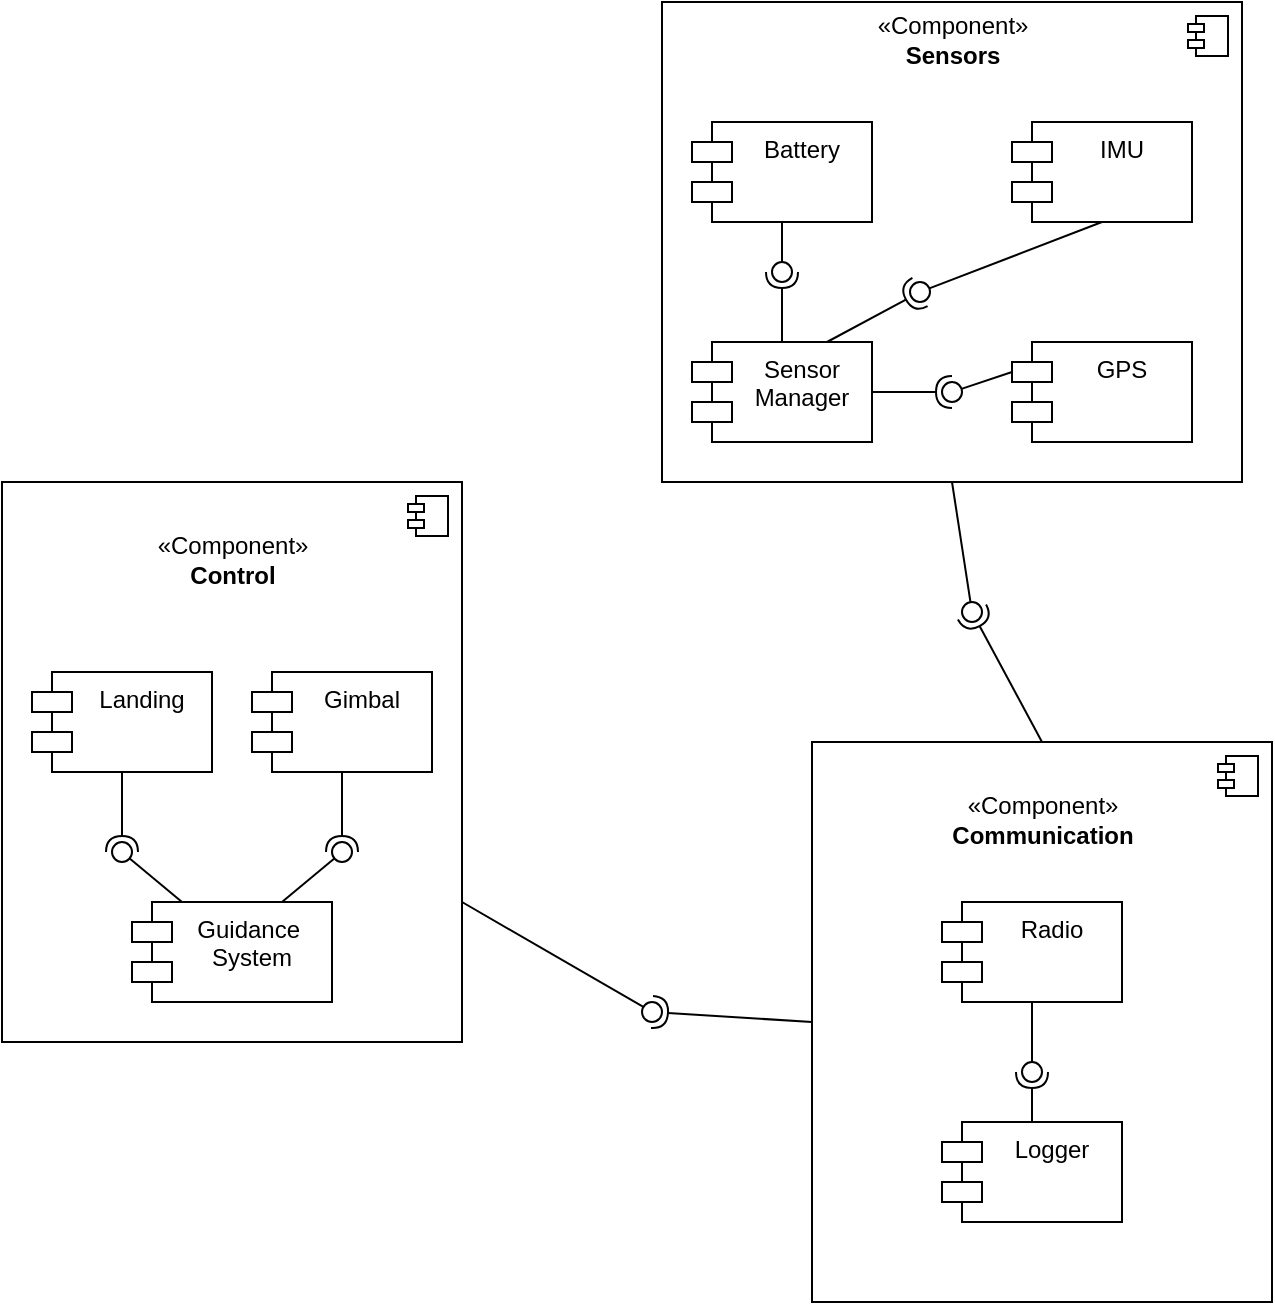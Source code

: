 <mxfile version="13.0.3" type="device"><diagram id="pQ2DewP-Kc1CNoHwvJO7" name="Page-1"><mxGraphModel dx="922" dy="836" grid="1" gridSize="10" guides="1" tooltips="1" connect="1" arrows="1" fold="1" page="1" pageScale="1" pageWidth="827" pageHeight="1169" math="0" shadow="0"><root><mxCell id="0"/><mxCell id="1" parent="0"/><mxCell id="vV5AL1r0HbxlQ2UJxwlW-4" value="«Component»&lt;br&gt;&lt;b&gt;Control&lt;br&gt;&lt;br&gt;&lt;br&gt;&lt;br&gt;&lt;br&gt;&lt;br&gt;&lt;br&gt;&lt;br&gt;&lt;br&gt;&lt;br&gt;&lt;br&gt;&lt;br&gt;&lt;br&gt;&lt;br&gt;&lt;br&gt;&lt;/b&gt;" style="html=1;dropTarget=0;" vertex="1" parent="1"><mxGeometry x="96" y="480" width="230" height="280" as="geometry"/></mxCell><mxCell id="vV5AL1r0HbxlQ2UJxwlW-5" value="" style="shape=component;jettyWidth=8;jettyHeight=4;" vertex="1" parent="vV5AL1r0HbxlQ2UJxwlW-4"><mxGeometry x="1" width="20" height="20" relative="1" as="geometry"><mxPoint x="-27" y="7" as="offset"/></mxGeometry></mxCell><mxCell id="vV5AL1r0HbxlQ2UJxwlW-6" value="«Component»&lt;br&gt;&lt;b&gt;Sensors&lt;br&gt;&lt;br&gt;&lt;br&gt;&lt;br&gt;&lt;br&gt;&lt;br&gt;&lt;br&gt;&lt;br&gt;&lt;br&gt;&lt;br&gt;&lt;br&gt;&lt;br&gt;&lt;br&gt;&lt;br&gt;&lt;br&gt;&lt;/b&gt;" style="html=1;dropTarget=0;" vertex="1" parent="1"><mxGeometry x="426" y="240" width="290" height="240" as="geometry"/></mxCell><mxCell id="vV5AL1r0HbxlQ2UJxwlW-7" value="" style="shape=component;jettyWidth=8;jettyHeight=4;" vertex="1" parent="vV5AL1r0HbxlQ2UJxwlW-6"><mxGeometry x="1" width="20" height="20" relative="1" as="geometry"><mxPoint x="-27" y="7" as="offset"/></mxGeometry></mxCell><mxCell id="vV5AL1r0HbxlQ2UJxwlW-15" value="Landing" style="shape=module;align=left;spacingLeft=20;align=center;verticalAlign=top;" vertex="1" parent="1"><mxGeometry x="111" y="575" width="90" height="50" as="geometry"/></mxCell><mxCell id="vV5AL1r0HbxlQ2UJxwlW-16" value="Guidance &#10;System" style="shape=module;align=left;spacingLeft=20;align=center;verticalAlign=top;" vertex="1" parent="1"><mxGeometry x="161" y="690" width="100" height="50" as="geometry"/></mxCell><mxCell id="vV5AL1r0HbxlQ2UJxwlW-17" value="Gimbal" style="shape=module;align=left;spacingLeft=20;align=center;verticalAlign=top;" vertex="1" parent="1"><mxGeometry x="221" y="575" width="90" height="50" as="geometry"/></mxCell><mxCell id="vV5AL1r0HbxlQ2UJxwlW-21" value="" style="rounded=0;orthogonalLoop=1;jettySize=auto;html=1;endArrow=none;endFill=0;exitX=0.25;exitY=0;exitDx=0;exitDy=0;" edge="1" target="vV5AL1r0HbxlQ2UJxwlW-23" parent="1" source="vV5AL1r0HbxlQ2UJxwlW-16"><mxGeometry relative="1" as="geometry"><mxPoint x="161" y="665" as="sourcePoint"/></mxGeometry></mxCell><mxCell id="vV5AL1r0HbxlQ2UJxwlW-22" value="" style="rounded=0;orthogonalLoop=1;jettySize=auto;html=1;endArrow=halfCircle;endFill=0;entryX=0.5;entryY=0.5;entryDx=0;entryDy=0;endSize=6;strokeWidth=1;exitX=0.5;exitY=1;exitDx=0;exitDy=0;" edge="1" target="vV5AL1r0HbxlQ2UJxwlW-23" parent="1" source="vV5AL1r0HbxlQ2UJxwlW-15"><mxGeometry relative="1" as="geometry"><mxPoint x="201" y="665" as="sourcePoint"/></mxGeometry></mxCell><mxCell id="vV5AL1r0HbxlQ2UJxwlW-23" value="" style="ellipse;whiteSpace=wrap;html=1;fontFamily=Helvetica;fontSize=12;fontColor=#000000;align=center;strokeColor=#000000;fillColor=#ffffff;points=[];aspect=fixed;resizable=0;" vertex="1" parent="1"><mxGeometry x="151" y="660" width="10" height="10" as="geometry"/></mxCell><mxCell id="vV5AL1r0HbxlQ2UJxwlW-24" value="" style="rounded=0;orthogonalLoop=1;jettySize=auto;html=1;endArrow=none;endFill=0;exitX=0.75;exitY=0;exitDx=0;exitDy=0;" edge="1" target="vV5AL1r0HbxlQ2UJxwlW-26" parent="1" source="vV5AL1r0HbxlQ2UJxwlW-16"><mxGeometry relative="1" as="geometry"><mxPoint x="386" y="675" as="sourcePoint"/></mxGeometry></mxCell><mxCell id="vV5AL1r0HbxlQ2UJxwlW-25" value="" style="rounded=0;orthogonalLoop=1;jettySize=auto;html=1;endArrow=halfCircle;endFill=0;entryX=0.5;entryY=0.5;entryDx=0;entryDy=0;endSize=6;strokeWidth=1;exitX=0.5;exitY=1;exitDx=0;exitDy=0;" edge="1" target="vV5AL1r0HbxlQ2UJxwlW-26" parent="1" source="vV5AL1r0HbxlQ2UJxwlW-17"><mxGeometry relative="1" as="geometry"><mxPoint x="426" y="675" as="sourcePoint"/></mxGeometry></mxCell><mxCell id="vV5AL1r0HbxlQ2UJxwlW-26" value="" style="ellipse;whiteSpace=wrap;html=1;fontFamily=Helvetica;fontSize=12;fontColor=#000000;align=center;strokeColor=#000000;fillColor=#ffffff;points=[];aspect=fixed;resizable=0;" vertex="1" parent="1"><mxGeometry x="261" y="660" width="10" height="10" as="geometry"/></mxCell><mxCell id="vV5AL1r0HbxlQ2UJxwlW-27" value="«Component»&lt;br&gt;&lt;b&gt;Communication&lt;br&gt;&lt;br&gt;&lt;br&gt;&lt;br&gt;&lt;br&gt;&lt;br&gt;&lt;br&gt;&lt;br&gt;&lt;br&gt;&lt;br&gt;&lt;br&gt;&lt;br&gt;&lt;br&gt;&lt;br&gt;&lt;br&gt;&lt;/b&gt;" style="html=1;dropTarget=0;" vertex="1" parent="1"><mxGeometry x="501" y="610" width="230" height="280" as="geometry"/></mxCell><mxCell id="vV5AL1r0HbxlQ2UJxwlW-28" value="" style="shape=component;jettyWidth=8;jettyHeight=4;" vertex="1" parent="vV5AL1r0HbxlQ2UJxwlW-27"><mxGeometry x="1" width="20" height="20" relative="1" as="geometry"><mxPoint x="-27" y="7" as="offset"/></mxGeometry></mxCell><mxCell id="vV5AL1r0HbxlQ2UJxwlW-29" value="" style="rounded=0;orthogonalLoop=1;jettySize=auto;html=1;endArrow=none;endFill=0;exitX=1;exitY=0.75;exitDx=0;exitDy=0;" edge="1" target="vV5AL1r0HbxlQ2UJxwlW-31" parent="1" source="vV5AL1r0HbxlQ2UJxwlW-4"><mxGeometry relative="1" as="geometry"><mxPoint x="376" y="825" as="sourcePoint"/></mxGeometry></mxCell><mxCell id="vV5AL1r0HbxlQ2UJxwlW-30" value="" style="rounded=0;orthogonalLoop=1;jettySize=auto;html=1;endArrow=halfCircle;endFill=0;entryX=0.5;entryY=0.5;entryDx=0;entryDy=0;endSize=6;strokeWidth=1;exitX=0;exitY=0.5;exitDx=0;exitDy=0;" edge="1" target="vV5AL1r0HbxlQ2UJxwlW-31" parent="1" source="vV5AL1r0HbxlQ2UJxwlW-27"><mxGeometry relative="1" as="geometry"><mxPoint x="416" y="825" as="sourcePoint"/></mxGeometry></mxCell><mxCell id="vV5AL1r0HbxlQ2UJxwlW-31" value="" style="ellipse;whiteSpace=wrap;html=1;fontFamily=Helvetica;fontSize=12;fontColor=#000000;align=center;strokeColor=#000000;fillColor=#ffffff;points=[];aspect=fixed;resizable=0;" vertex="1" parent="1"><mxGeometry x="416" y="740" width="10" height="10" as="geometry"/></mxCell><mxCell id="vV5AL1r0HbxlQ2UJxwlW-32" value="Radio" style="shape=module;align=left;spacingLeft=20;align=center;verticalAlign=top;" vertex="1" parent="1"><mxGeometry x="566" y="690" width="90" height="50" as="geometry"/></mxCell><mxCell id="vV5AL1r0HbxlQ2UJxwlW-33" value="Logger" style="shape=module;align=left;spacingLeft=20;align=center;verticalAlign=top;" vertex="1" parent="1"><mxGeometry x="566" y="800" width="90" height="50" as="geometry"/></mxCell><mxCell id="vV5AL1r0HbxlQ2UJxwlW-34" value="" style="rounded=0;orthogonalLoop=1;jettySize=auto;html=1;endArrow=none;endFill=0;exitX=0.5;exitY=1;exitDx=0;exitDy=0;" edge="1" target="vV5AL1r0HbxlQ2UJxwlW-36" parent="1" source="vV5AL1r0HbxlQ2UJxwlW-32"><mxGeometry relative="1" as="geometry"><mxPoint x="546" y="785" as="sourcePoint"/></mxGeometry></mxCell><mxCell id="vV5AL1r0HbxlQ2UJxwlW-35" value="" style="rounded=0;orthogonalLoop=1;jettySize=auto;html=1;endArrow=halfCircle;endFill=0;entryX=0.5;entryY=0.5;entryDx=0;entryDy=0;endSize=6;strokeWidth=1;exitX=0.5;exitY=0;exitDx=0;exitDy=0;" edge="1" target="vV5AL1r0HbxlQ2UJxwlW-36" parent="1" source="vV5AL1r0HbxlQ2UJxwlW-33"><mxGeometry relative="1" as="geometry"><mxPoint x="586" y="785" as="sourcePoint"/></mxGeometry></mxCell><mxCell id="vV5AL1r0HbxlQ2UJxwlW-36" value="" style="ellipse;whiteSpace=wrap;html=1;fontFamily=Helvetica;fontSize=12;fontColor=#000000;align=center;strokeColor=#000000;fillColor=#ffffff;points=[];aspect=fixed;resizable=0;" vertex="1" parent="1"><mxGeometry x="606" y="770" width="10" height="10" as="geometry"/></mxCell><mxCell id="vV5AL1r0HbxlQ2UJxwlW-37" value="Battery" style="shape=module;align=left;spacingLeft=20;align=center;verticalAlign=top;" vertex="1" parent="1"><mxGeometry x="441" y="300" width="90" height="50" as="geometry"/></mxCell><mxCell id="vV5AL1r0HbxlQ2UJxwlW-38" value="Sensor&#10;Manager" style="shape=module;align=left;spacingLeft=20;align=center;verticalAlign=top;" vertex="1" parent="1"><mxGeometry x="441" y="410" width="90" height="50" as="geometry"/></mxCell><mxCell id="vV5AL1r0HbxlQ2UJxwlW-39" value="GPS" style="shape=module;align=left;spacingLeft=20;align=center;verticalAlign=top;" vertex="1" parent="1"><mxGeometry x="601" y="410" width="90" height="50" as="geometry"/></mxCell><mxCell id="vV5AL1r0HbxlQ2UJxwlW-40" value="IMU" style="shape=module;align=left;spacingLeft=20;align=center;verticalAlign=top;" vertex="1" parent="1"><mxGeometry x="601" y="300" width="90" height="50" as="geometry"/></mxCell><mxCell id="vV5AL1r0HbxlQ2UJxwlW-41" value="" style="rounded=0;orthogonalLoop=1;jettySize=auto;html=1;endArrow=none;endFill=0;exitX=0.5;exitY=1;exitDx=0;exitDy=0;" edge="1" target="vV5AL1r0HbxlQ2UJxwlW-43" parent="1" source="vV5AL1r0HbxlQ2UJxwlW-6"><mxGeometry relative="1" as="geometry"><mxPoint x="461" y="580" as="sourcePoint"/></mxGeometry></mxCell><mxCell id="vV5AL1r0HbxlQ2UJxwlW-42" value="" style="rounded=0;orthogonalLoop=1;jettySize=auto;html=1;endArrow=halfCircle;endFill=0;entryX=0.5;entryY=0.5;entryDx=0;entryDy=0;endSize=6;strokeWidth=1;exitX=0.5;exitY=0;exitDx=0;exitDy=0;" edge="1" target="vV5AL1r0HbxlQ2UJxwlW-43" parent="1" source="vV5AL1r0HbxlQ2UJxwlW-27"><mxGeometry relative="1" as="geometry"><mxPoint x="501" y="580" as="sourcePoint"/></mxGeometry></mxCell><mxCell id="vV5AL1r0HbxlQ2UJxwlW-43" value="" style="ellipse;whiteSpace=wrap;html=1;fontFamily=Helvetica;fontSize=12;fontColor=#000000;align=center;strokeColor=#000000;fillColor=#ffffff;points=[];aspect=fixed;resizable=0;" vertex="1" parent="1"><mxGeometry x="576" y="540" width="10" height="10" as="geometry"/></mxCell><mxCell id="vV5AL1r0HbxlQ2UJxwlW-44" value="" style="rounded=0;orthogonalLoop=1;jettySize=auto;html=1;endArrow=none;endFill=0;exitX=0.5;exitY=1;exitDx=0;exitDy=0;" edge="1" target="vV5AL1r0HbxlQ2UJxwlW-46" parent="1" source="vV5AL1r0HbxlQ2UJxwlW-37"><mxGeometry relative="1" as="geometry"><mxPoint x="360" y="365" as="sourcePoint"/></mxGeometry></mxCell><mxCell id="vV5AL1r0HbxlQ2UJxwlW-45" value="" style="rounded=0;orthogonalLoop=1;jettySize=auto;html=1;endArrow=halfCircle;endFill=0;entryX=0.5;entryY=0.5;entryDx=0;entryDy=0;endSize=6;strokeWidth=1;exitX=0.5;exitY=0;exitDx=0;exitDy=0;" edge="1" target="vV5AL1r0HbxlQ2UJxwlW-46" parent="1" source="vV5AL1r0HbxlQ2UJxwlW-38"><mxGeometry relative="1" as="geometry"><mxPoint x="400" y="365" as="sourcePoint"/></mxGeometry></mxCell><mxCell id="vV5AL1r0HbxlQ2UJxwlW-46" value="" style="ellipse;whiteSpace=wrap;html=1;fontFamily=Helvetica;fontSize=12;fontColor=#000000;align=center;strokeColor=#000000;fillColor=#ffffff;points=[];aspect=fixed;resizable=0;" vertex="1" parent="1"><mxGeometry x="481" y="370" width="10" height="10" as="geometry"/></mxCell><mxCell id="vV5AL1r0HbxlQ2UJxwlW-48" value="" style="rounded=0;orthogonalLoop=1;jettySize=auto;html=1;endArrow=none;endFill=0;exitX=0.5;exitY=1;exitDx=0;exitDy=0;" edge="1" target="vV5AL1r0HbxlQ2UJxwlW-50" parent="1" source="vV5AL1r0HbxlQ2UJxwlW-40"><mxGeometry relative="1" as="geometry"><mxPoint x="770" y="355" as="sourcePoint"/></mxGeometry></mxCell><mxCell id="vV5AL1r0HbxlQ2UJxwlW-49" value="" style="rounded=0;orthogonalLoop=1;jettySize=auto;html=1;endArrow=halfCircle;endFill=0;entryX=0.5;entryY=0.5;entryDx=0;entryDy=0;endSize=6;strokeWidth=1;exitX=0.75;exitY=0;exitDx=0;exitDy=0;" edge="1" target="vV5AL1r0HbxlQ2UJxwlW-50" parent="1" source="vV5AL1r0HbxlQ2UJxwlW-38"><mxGeometry relative="1" as="geometry"><mxPoint x="810" y="355" as="sourcePoint"/></mxGeometry></mxCell><mxCell id="vV5AL1r0HbxlQ2UJxwlW-50" value="" style="ellipse;whiteSpace=wrap;html=1;fontFamily=Helvetica;fontSize=12;fontColor=#000000;align=center;strokeColor=#000000;fillColor=#ffffff;points=[];aspect=fixed;resizable=0;" vertex="1" parent="1"><mxGeometry x="550" y="380" width="10" height="10" as="geometry"/></mxCell><mxCell id="vV5AL1r0HbxlQ2UJxwlW-51" value="" style="rounded=0;orthogonalLoop=1;jettySize=auto;html=1;endArrow=none;endFill=0;exitX=0;exitY=0;exitDx=0;exitDy=15;exitPerimeter=0;" edge="1" target="vV5AL1r0HbxlQ2UJxwlW-53" parent="1" source="vV5AL1r0HbxlQ2UJxwlW-39"><mxGeometry relative="1" as="geometry"><mxPoint x="755" y="435" as="sourcePoint"/></mxGeometry></mxCell><mxCell id="vV5AL1r0HbxlQ2UJxwlW-52" value="" style="rounded=0;orthogonalLoop=1;jettySize=auto;html=1;endArrow=halfCircle;endFill=0;entryX=0.5;entryY=0.5;entryDx=0;entryDy=0;endSize=6;strokeWidth=1;exitX=1;exitY=0.5;exitDx=0;exitDy=0;" edge="1" target="vV5AL1r0HbxlQ2UJxwlW-53" parent="1" source="vV5AL1r0HbxlQ2UJxwlW-38"><mxGeometry relative="1" as="geometry"><mxPoint x="795.0" y="435" as="sourcePoint"/></mxGeometry></mxCell><mxCell id="vV5AL1r0HbxlQ2UJxwlW-53" value="" style="ellipse;whiteSpace=wrap;html=1;fontFamily=Helvetica;fontSize=12;fontColor=#000000;align=center;strokeColor=#000000;fillColor=#ffffff;points=[];aspect=fixed;resizable=0;" vertex="1" parent="1"><mxGeometry x="566" y="430" width="10" height="10" as="geometry"/></mxCell></root></mxGraphModel></diagram></mxfile>